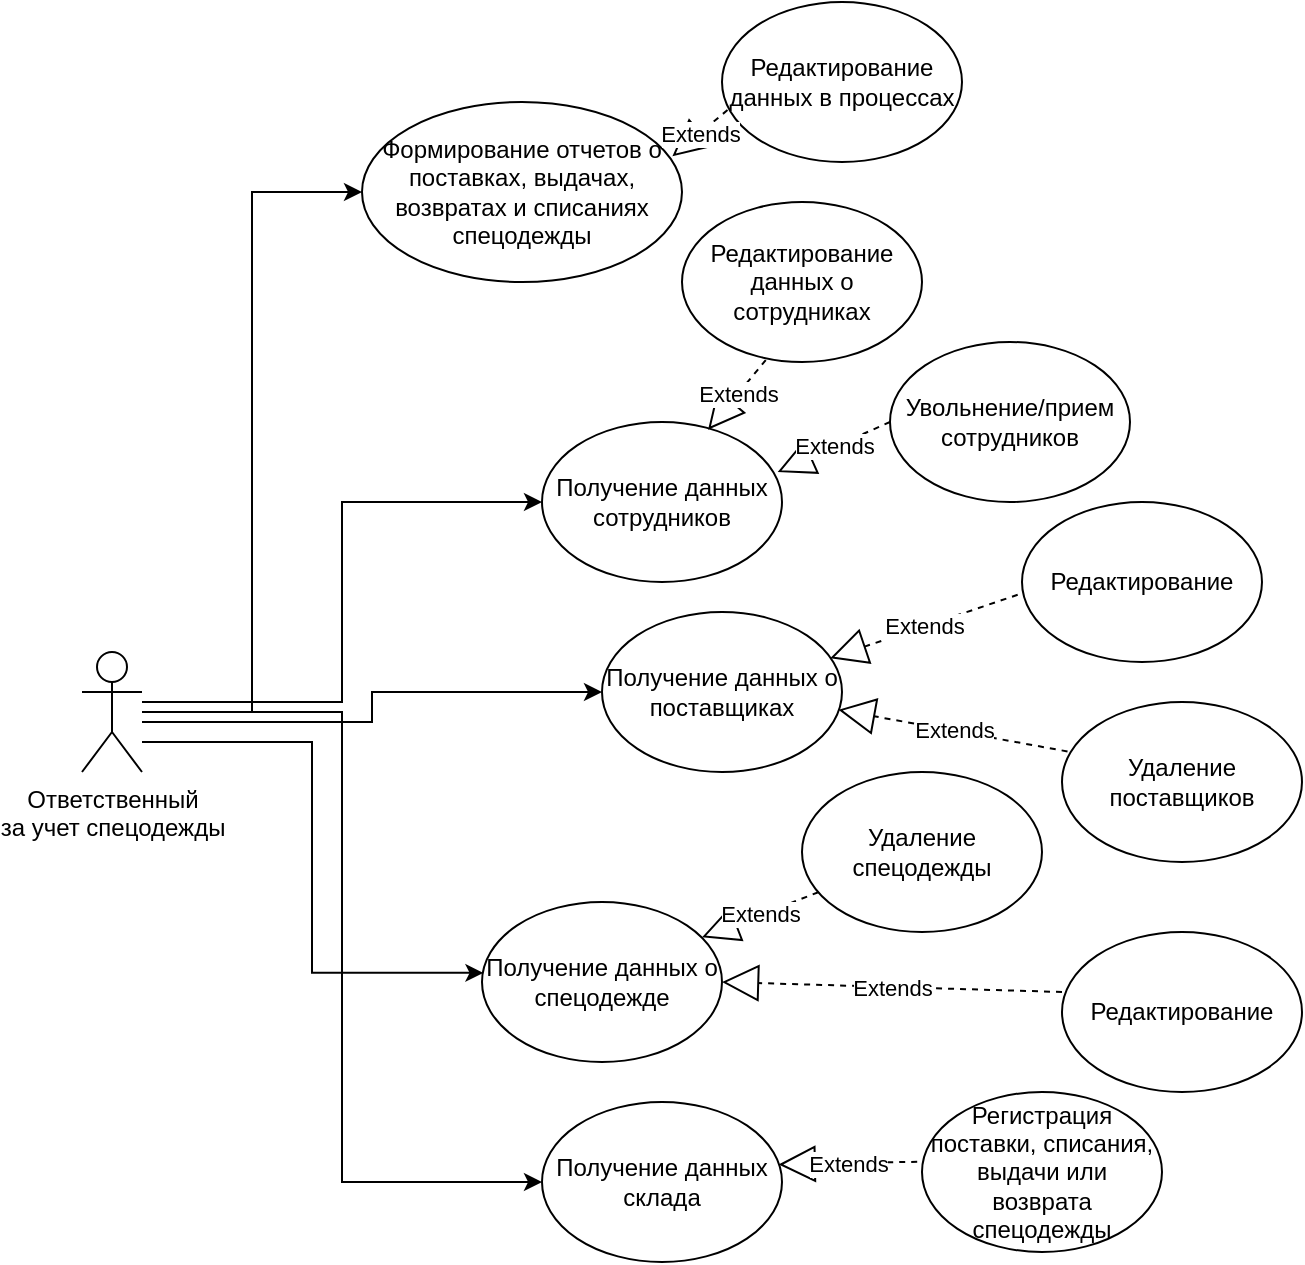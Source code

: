<mxfile version="21.2.1" type="device">
  <diagram name="Страница 1" id="KXhxV1vZEwOf-yJPvNH5">
    <mxGraphModel dx="2501" dy="764" grid="1" gridSize="10" guides="1" tooltips="1" connect="1" arrows="1" fold="1" page="1" pageScale="1" pageWidth="827" pageHeight="1169" math="0" shadow="0">
      <root>
        <mxCell id="0" />
        <mxCell id="1" parent="0" />
        <mxCell id="e9L9ibt4CRd9EJi7Eeax-22" style="edgeStyle=orthogonalEdgeStyle;rounded=0;orthogonalLoop=1;jettySize=auto;html=1;entryX=0;entryY=0.5;entryDx=0;entryDy=0;" edge="1" parent="1" source="z14Sxqiw-41HxPF1AOIo-1" target="e9L9ibt4CRd9EJi7Eeax-1">
          <mxGeometry relative="1" as="geometry">
            <Array as="points">
              <mxPoint x="140" y="550" />
              <mxPoint x="140" y="450" />
            </Array>
          </mxGeometry>
        </mxCell>
        <mxCell id="e9L9ibt4CRd9EJi7Eeax-23" style="edgeStyle=orthogonalEdgeStyle;rounded=0;orthogonalLoop=1;jettySize=auto;html=1;entryX=0;entryY=0.5;entryDx=0;entryDy=0;" edge="1" parent="1" source="z14Sxqiw-41HxPF1AOIo-1" target="e9L9ibt4CRd9EJi7Eeax-8">
          <mxGeometry relative="1" as="geometry">
            <Array as="points">
              <mxPoint x="155" y="560" />
              <mxPoint x="155" y="545" />
            </Array>
          </mxGeometry>
        </mxCell>
        <mxCell id="e9L9ibt4CRd9EJi7Eeax-24" style="edgeStyle=orthogonalEdgeStyle;rounded=0;orthogonalLoop=1;jettySize=auto;html=1;entryX=0.006;entryY=0.443;entryDx=0;entryDy=0;entryPerimeter=0;" edge="1" parent="1" source="z14Sxqiw-41HxPF1AOIo-1" target="e9L9ibt4CRd9EJi7Eeax-14">
          <mxGeometry relative="1" as="geometry">
            <Array as="points">
              <mxPoint x="125" y="570" />
              <mxPoint x="125" y="685" />
            </Array>
          </mxGeometry>
        </mxCell>
        <mxCell id="e9L9ibt4CRd9EJi7Eeax-26" style="edgeStyle=orthogonalEdgeStyle;rounded=0;orthogonalLoop=1;jettySize=auto;html=1;entryX=0;entryY=0.5;entryDx=0;entryDy=0;" edge="1" parent="1" source="z14Sxqiw-41HxPF1AOIo-1" target="e9L9ibt4CRd9EJi7Eeax-25">
          <mxGeometry relative="1" as="geometry" />
        </mxCell>
        <mxCell id="e9L9ibt4CRd9EJi7Eeax-33" style="edgeStyle=orthogonalEdgeStyle;rounded=0;orthogonalLoop=1;jettySize=auto;html=1;entryX=0;entryY=0.5;entryDx=0;entryDy=0;" edge="1" parent="1" source="z14Sxqiw-41HxPF1AOIo-1" target="e9L9ibt4CRd9EJi7Eeax-21">
          <mxGeometry relative="1" as="geometry" />
        </mxCell>
        <mxCell id="z14Sxqiw-41HxPF1AOIo-1" value="Ответственный&lt;br&gt;за учет спецодежды" style="shape=umlActor;verticalLabelPosition=bottom;verticalAlign=top;html=1;outlineConnect=0;" parent="1" vertex="1">
          <mxGeometry x="10" y="525" width="30" height="60" as="geometry" />
        </mxCell>
        <mxCell id="e9L9ibt4CRd9EJi7Eeax-1" value="Получение данных сотрудников" style="ellipse;whiteSpace=wrap;html=1;" vertex="1" parent="1">
          <mxGeometry x="240" y="410" width="120" height="80" as="geometry" />
        </mxCell>
        <mxCell id="e9L9ibt4CRd9EJi7Eeax-2" value="Редактирование данных о сотрудниках" style="ellipse;whiteSpace=wrap;html=1;" vertex="1" parent="1">
          <mxGeometry x="310" y="300" width="120" height="80" as="geometry" />
        </mxCell>
        <mxCell id="e9L9ibt4CRd9EJi7Eeax-3" value="Увольнение/прием сотрудников" style="ellipse;whiteSpace=wrap;html=1;" vertex="1" parent="1">
          <mxGeometry x="414" y="370" width="120" height="80" as="geometry" />
        </mxCell>
        <mxCell id="e9L9ibt4CRd9EJi7Eeax-4" value="Extends" style="endArrow=block;endSize=16;endFill=0;html=1;rounded=0;dashed=1;exitX=0.349;exitY=0.988;exitDx=0;exitDy=0;exitPerimeter=0;entryX=0.692;entryY=0.048;entryDx=0;entryDy=0;entryPerimeter=0;" edge="1" parent="1" source="e9L9ibt4CRd9EJi7Eeax-2" target="e9L9ibt4CRd9EJi7Eeax-1">
          <mxGeometry width="160" relative="1" as="geometry">
            <mxPoint x="360" y="510" as="sourcePoint" />
            <mxPoint x="390" y="470" as="targetPoint" />
          </mxGeometry>
        </mxCell>
        <mxCell id="e9L9ibt4CRd9EJi7Eeax-5" value="Extends" style="endArrow=block;endSize=16;endFill=0;html=1;rounded=0;dashed=1;exitX=0;exitY=0.5;exitDx=0;exitDy=0;entryX=0.982;entryY=0.313;entryDx=0;entryDy=0;entryPerimeter=0;" edge="1" parent="1" source="e9L9ibt4CRd9EJi7Eeax-3" target="e9L9ibt4CRd9EJi7Eeax-1">
          <mxGeometry width="160" relative="1" as="geometry">
            <mxPoint x="352" y="389" as="sourcePoint" />
            <mxPoint x="333" y="424" as="targetPoint" />
          </mxGeometry>
        </mxCell>
        <mxCell id="e9L9ibt4CRd9EJi7Eeax-8" value="Получение данных о поставщиках" style="ellipse;whiteSpace=wrap;html=1;" vertex="1" parent="1">
          <mxGeometry x="270" y="505" width="120" height="80" as="geometry" />
        </mxCell>
        <mxCell id="e9L9ibt4CRd9EJi7Eeax-9" value="Редактирование" style="ellipse;whiteSpace=wrap;html=1;" vertex="1" parent="1">
          <mxGeometry x="480" y="450" width="120" height="80" as="geometry" />
        </mxCell>
        <mxCell id="e9L9ibt4CRd9EJi7Eeax-10" value="Удаление поставщиков" style="ellipse;whiteSpace=wrap;html=1;" vertex="1" parent="1">
          <mxGeometry x="500" y="550" width="120" height="80" as="geometry" />
        </mxCell>
        <mxCell id="e9L9ibt4CRd9EJi7Eeax-11" value="Extends" style="endArrow=block;endSize=16;endFill=0;html=1;rounded=0;dashed=1;exitX=-0.018;exitY=0.58;exitDx=0;exitDy=0;entryX=0.951;entryY=0.289;entryDx=0;entryDy=0;entryPerimeter=0;exitPerimeter=0;" edge="1" parent="1" source="e9L9ibt4CRd9EJi7Eeax-9" target="e9L9ibt4CRd9EJi7Eeax-8">
          <mxGeometry width="160" relative="1" as="geometry">
            <mxPoint x="362" y="389" as="sourcePoint" />
            <mxPoint x="333" y="424" as="targetPoint" />
          </mxGeometry>
        </mxCell>
        <mxCell id="e9L9ibt4CRd9EJi7Eeax-12" value="Extends" style="endArrow=block;endSize=16;endFill=0;html=1;rounded=0;dashed=1;exitX=0.023;exitY=0.309;exitDx=0;exitDy=0;entryX=0.985;entryY=0.611;entryDx=0;entryDy=0;entryPerimeter=0;exitPerimeter=0;" edge="1" parent="1" source="e9L9ibt4CRd9EJi7Eeax-10" target="e9L9ibt4CRd9EJi7Eeax-8">
          <mxGeometry width="160" relative="1" as="geometry">
            <mxPoint x="468" y="516" as="sourcePoint" />
            <mxPoint x="394" y="538" as="targetPoint" />
          </mxGeometry>
        </mxCell>
        <mxCell id="e9L9ibt4CRd9EJi7Eeax-14" value="Получение данных о спецодежде" style="ellipse;whiteSpace=wrap;html=1;" vertex="1" parent="1">
          <mxGeometry x="210" y="650" width="120" height="80" as="geometry" />
        </mxCell>
        <mxCell id="e9L9ibt4CRd9EJi7Eeax-16" value="Редактирование" style="ellipse;whiteSpace=wrap;html=1;" vertex="1" parent="1">
          <mxGeometry x="500" y="665" width="120" height="80" as="geometry" />
        </mxCell>
        <mxCell id="e9L9ibt4CRd9EJi7Eeax-17" value="Extends" style="endArrow=block;endSize=16;endFill=0;html=1;rounded=0;dashed=1;exitX=0;exitY=0.375;exitDx=0;exitDy=0;entryX=1;entryY=0.5;entryDx=0;entryDy=0;exitPerimeter=0;" edge="1" parent="1" source="e9L9ibt4CRd9EJi7Eeax-16" target="e9L9ibt4CRd9EJi7Eeax-14">
          <mxGeometry width="160" relative="1" as="geometry">
            <mxPoint x="362" y="569" as="sourcePoint" />
            <mxPoint x="378" y="700" as="targetPoint" />
          </mxGeometry>
        </mxCell>
        <mxCell id="e9L9ibt4CRd9EJi7Eeax-18" value="Удаление спецодежды" style="ellipse;whiteSpace=wrap;html=1;" vertex="1" parent="1">
          <mxGeometry x="370" y="585" width="120" height="80" as="geometry" />
        </mxCell>
        <mxCell id="e9L9ibt4CRd9EJi7Eeax-19" value="Extends" style="endArrow=block;endSize=16;endFill=0;html=1;rounded=0;dashed=1;entryX=0.917;entryY=0.22;entryDx=0;entryDy=0;entryPerimeter=0;" edge="1" parent="1" source="e9L9ibt4CRd9EJi7Eeax-18" target="e9L9ibt4CRd9EJi7Eeax-14">
          <mxGeometry width="160" relative="1" as="geometry">
            <mxPoint x="460" y="710" as="sourcePoint" />
            <mxPoint x="380" y="690" as="targetPoint" />
          </mxGeometry>
        </mxCell>
        <mxCell id="e9L9ibt4CRd9EJi7Eeax-21" value="Получение данных склада" style="ellipse;whiteSpace=wrap;html=1;" vertex="1" parent="1">
          <mxGeometry x="240" y="750" width="120" height="80" as="geometry" />
        </mxCell>
        <mxCell id="e9L9ibt4CRd9EJi7Eeax-25" value="Формирование отчетов о поставках, выдачах, возвратах и списаниях спецодежды" style="ellipse;whiteSpace=wrap;html=1;" vertex="1" parent="1">
          <mxGeometry x="150" y="250" width="160" height="90" as="geometry" />
        </mxCell>
        <mxCell id="e9L9ibt4CRd9EJi7Eeax-29" value="Регистрация поставки, списания, выдачи или возврата спецодежды" style="ellipse;whiteSpace=wrap;html=1;" vertex="1" parent="1">
          <mxGeometry x="430" y="745" width="120" height="80" as="geometry" />
        </mxCell>
        <mxCell id="e9L9ibt4CRd9EJi7Eeax-30" value="Редактирование данных в процессах" style="ellipse;whiteSpace=wrap;html=1;" vertex="1" parent="1">
          <mxGeometry x="330" y="200" width="120" height="80" as="geometry" />
        </mxCell>
        <mxCell id="e9L9ibt4CRd9EJi7Eeax-31" value="Extends" style="endArrow=block;endSize=16;endFill=0;html=1;rounded=0;dashed=1;exitX=0.023;exitY=0.675;exitDx=0;exitDy=0;exitPerimeter=0;entryX=0.97;entryY=0.302;entryDx=0;entryDy=0;entryPerimeter=0;" edge="1" parent="1" source="e9L9ibt4CRd9EJi7Eeax-30" target="e9L9ibt4CRd9EJi7Eeax-25">
          <mxGeometry width="160" relative="1" as="geometry">
            <mxPoint x="362" y="389" as="sourcePoint" />
            <mxPoint x="333" y="424" as="targetPoint" />
          </mxGeometry>
        </mxCell>
        <mxCell id="e9L9ibt4CRd9EJi7Eeax-32" value="Extends" style="endArrow=block;endSize=16;endFill=0;html=1;rounded=0;dashed=1;exitX=-0.02;exitY=0.436;exitDx=0;exitDy=0;entryX=0.986;entryY=0.391;entryDx=0;entryDy=0;exitPerimeter=0;entryPerimeter=0;" edge="1" parent="1" source="e9L9ibt4CRd9EJi7Eeax-29" target="e9L9ibt4CRd9EJi7Eeax-21">
          <mxGeometry width="160" relative="1" as="geometry">
            <mxPoint x="510" y="705" as="sourcePoint" />
            <mxPoint x="340" y="700" as="targetPoint" />
          </mxGeometry>
        </mxCell>
      </root>
    </mxGraphModel>
  </diagram>
</mxfile>
